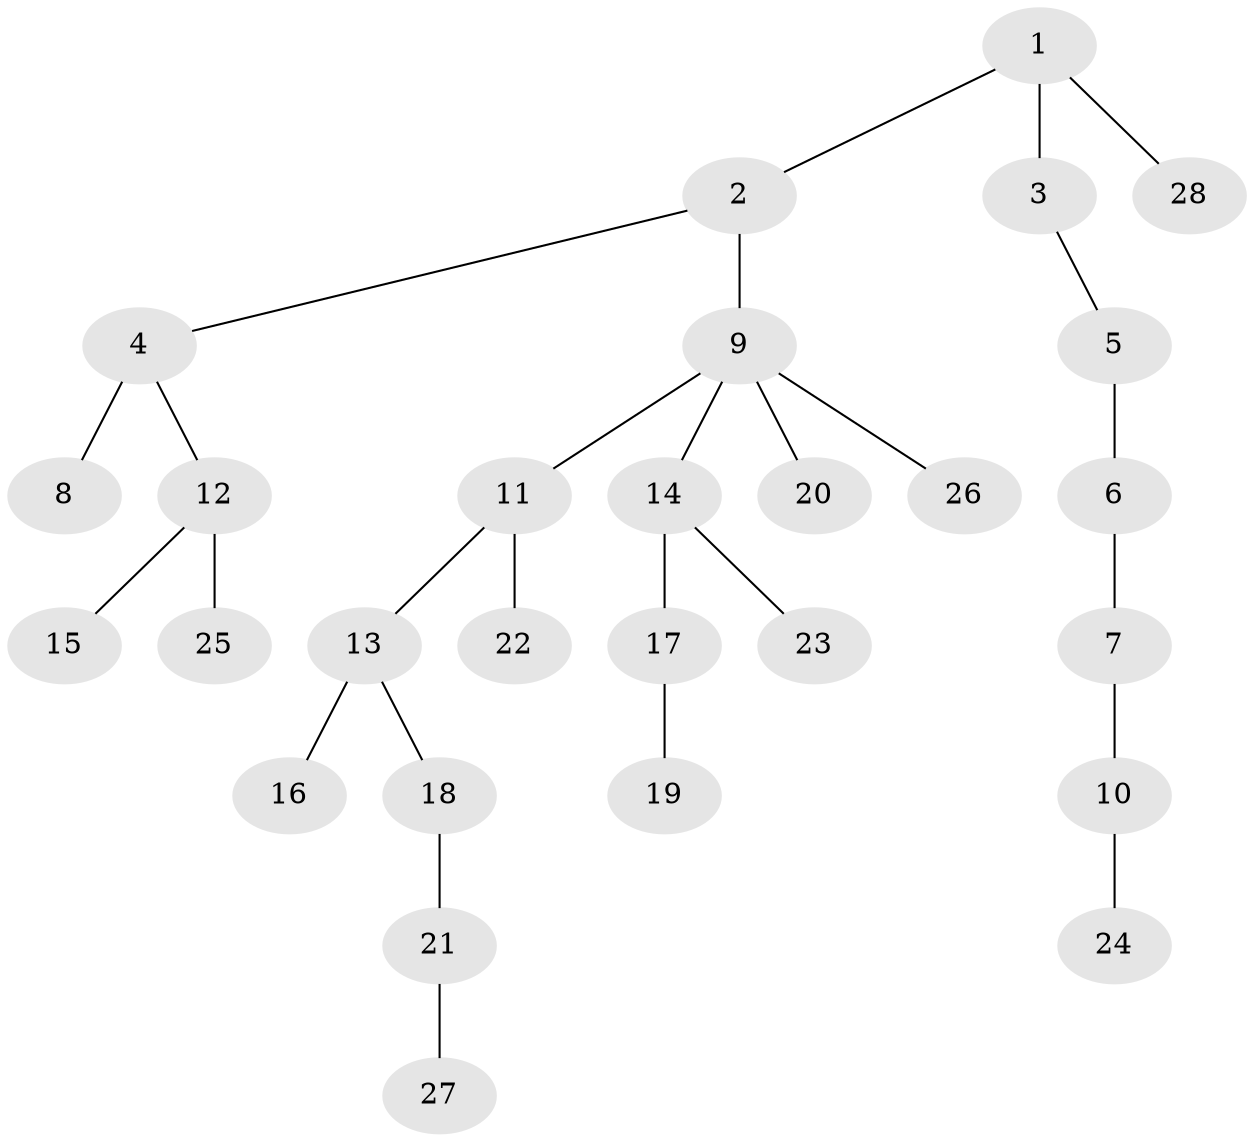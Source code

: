 // original degree distribution, {3: 0.13333333333333333, 4: 0.07777777777777778, 6: 0.011111111111111112, 2: 0.2222222222222222, 1: 0.5111111111111111, 7: 0.011111111111111112, 5: 0.03333333333333333}
// Generated by graph-tools (version 1.1) at 2025/51/03/04/25 22:51:53]
// undirected, 28 vertices, 27 edges
graph export_dot {
  node [color=gray90,style=filled];
  1;
  2;
  3;
  4;
  5;
  6;
  7;
  8;
  9;
  10;
  11;
  12;
  13;
  14;
  15;
  16;
  17;
  18;
  19;
  20;
  21;
  22;
  23;
  24;
  25;
  26;
  27;
  28;
  1 -- 2 [weight=1.0];
  1 -- 3 [weight=3.0];
  1 -- 28 [weight=1.0];
  2 -- 4 [weight=1.0];
  2 -- 9 [weight=1.0];
  3 -- 5 [weight=1.0];
  4 -- 8 [weight=2.0];
  4 -- 12 [weight=1.0];
  5 -- 6 [weight=2.0];
  6 -- 7 [weight=1.0];
  7 -- 10 [weight=1.0];
  9 -- 11 [weight=1.0];
  9 -- 14 [weight=1.0];
  9 -- 20 [weight=1.0];
  9 -- 26 [weight=1.0];
  10 -- 24 [weight=1.0];
  11 -- 13 [weight=1.0];
  11 -- 22 [weight=1.0];
  12 -- 15 [weight=1.0];
  12 -- 25 [weight=1.0];
  13 -- 16 [weight=1.0];
  13 -- 18 [weight=1.0];
  14 -- 17 [weight=1.0];
  14 -- 23 [weight=1.0];
  17 -- 19 [weight=3.0];
  18 -- 21 [weight=2.0];
  21 -- 27 [weight=1.0];
}
